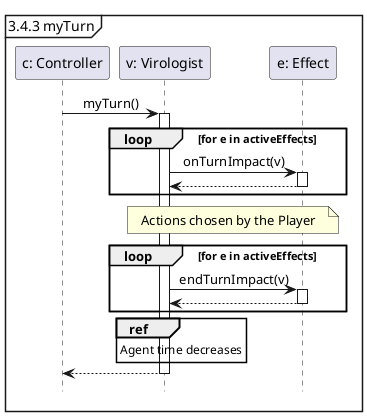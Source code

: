 @startuml

hide footbox
skinparam sequenceMessageAlign center

mainframe 3.4.3 myTurn

participant "c: Controller" as c
participant "v: Virologist" as v
participant "e: Effect" as e
c -> v ++ : myTurn()
    loop for e in activeEffects
        v -> e ++ : onTurnImpact(v)
        return
    end

    note over v,e: Actions chosen by the Player
    loop for e in activeEffects
        v -> e ++ : endTurnImpact(v)
        return
    end
    ref over v: Agent time decreases
return
@enduml